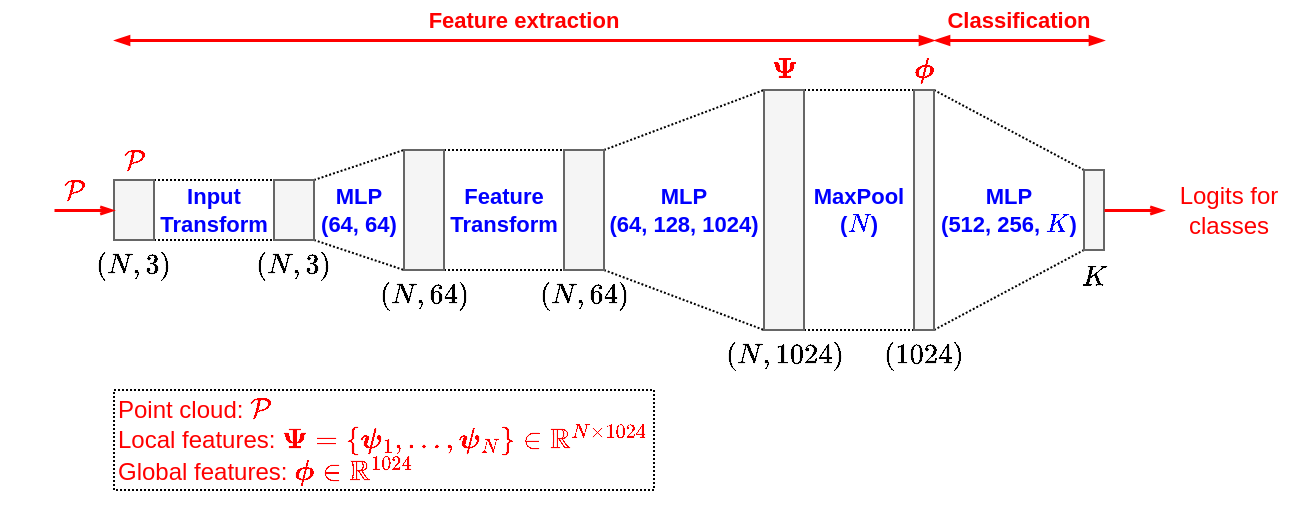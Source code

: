 <mxfile version="20.6.2" type="device" pages="3"><diagram id="Szv-aEHzhAXjWwhbUfpx" name="ページ1"><mxGraphModel dx="1422" dy="824" grid="1" gridSize="5" guides="1" tooltips="1" connect="1" arrows="1" fold="1" page="1" pageScale="1" pageWidth="700" pageHeight="500" math="1" shadow="0"><root><mxCell id="0"/><mxCell id="1" parent="0"/><mxCell id="HG23AanVrnzy1pe1GSvs-6" style="rounded=0;orthogonalLoop=1;jettySize=auto;html=1;exitX=1;exitY=0;exitDx=0;exitDy=0;entryX=0;entryY=0;entryDx=0;entryDy=0;dashed=1;dashPattern=1 1;endSize=4;startSize=4;endArrow=none;endFill=0;" edge="1" parent="1" source="HG23AanVrnzy1pe1GSvs-2" target="HG23AanVrnzy1pe1GSvs-4"><mxGeometry relative="1" as="geometry"/></mxCell><mxCell id="HG23AanVrnzy1pe1GSvs-7" style="edgeStyle=none;rounded=0;orthogonalLoop=1;jettySize=auto;html=1;exitX=1;exitY=1;exitDx=0;exitDy=0;entryX=0;entryY=1;entryDx=0;entryDy=0;dashed=1;dashPattern=1 1;endArrow=none;endFill=0;startSize=4;endSize=4;" edge="1" parent="1" source="HG23AanVrnzy1pe1GSvs-2" target="HG23AanVrnzy1pe1GSvs-4"><mxGeometry relative="1" as="geometry"/></mxCell><mxCell id="HG23AanVrnzy1pe1GSvs-2" value="" style="rounded=0;whiteSpace=wrap;html=1;fillColor=#f5f5f5;fontColor=#333333;strokeColor=#666666;" vertex="1" parent="1"><mxGeometry x="100" y="160" width="20" height="30" as="geometry"/></mxCell><mxCell id="HG23AanVrnzy1pe1GSvs-3" value="\((N, 3)\)" style="text;html=1;strokeColor=none;fillColor=none;align=center;verticalAlign=middle;whiteSpace=wrap;rounded=0;" vertex="1" parent="1"><mxGeometry x="90" y="190" width="40" height="25" as="geometry"/></mxCell><mxCell id="HG23AanVrnzy1pe1GSvs-12" style="edgeStyle=none;rounded=0;orthogonalLoop=1;jettySize=auto;html=1;exitX=1;exitY=0;exitDx=0;exitDy=0;entryX=0;entryY=0;entryDx=0;entryDy=0;dashed=1;dashPattern=1 1;endArrow=none;endFill=0;startSize=4;endSize=4;" edge="1" parent="1" source="HG23AanVrnzy1pe1GSvs-4" target="HG23AanVrnzy1pe1GSvs-10"><mxGeometry relative="1" as="geometry"/></mxCell><mxCell id="HG23AanVrnzy1pe1GSvs-13" style="edgeStyle=none;rounded=0;orthogonalLoop=1;jettySize=auto;html=1;exitX=1;exitY=1;exitDx=0;exitDy=0;entryX=0;entryY=1;entryDx=0;entryDy=0;dashed=1;dashPattern=1 1;endArrow=none;endFill=0;startSize=4;endSize=4;" edge="1" parent="1" source="HG23AanVrnzy1pe1GSvs-4" target="HG23AanVrnzy1pe1GSvs-10"><mxGeometry relative="1" as="geometry"/></mxCell><mxCell id="HG23AanVrnzy1pe1GSvs-4" value="" style="rounded=0;whiteSpace=wrap;html=1;fillColor=#f5f5f5;fontColor=#333333;strokeColor=#666666;" vertex="1" parent="1"><mxGeometry x="180" y="160" width="20" height="30" as="geometry"/></mxCell><mxCell id="HG23AanVrnzy1pe1GSvs-5" value="\((N, 3)\)" style="text;html=1;strokeColor=none;fillColor=none;align=center;verticalAlign=middle;whiteSpace=wrap;rounded=0;" vertex="1" parent="1"><mxGeometry x="170" y="190" width="40" height="25" as="geometry"/></mxCell><mxCell id="HG23AanVrnzy1pe1GSvs-8" value="Input&lt;br&gt;Transform" style="text;html=1;strokeColor=none;fillColor=none;align=center;verticalAlign=middle;whiteSpace=wrap;rounded=0;fontSize=11;fontStyle=1;fontColor=#0000FF;" vertex="1" parent="1"><mxGeometry x="120" y="160" width="60" height="30" as="geometry"/></mxCell><mxCell id="HG23AanVrnzy1pe1GSvs-18" style="edgeStyle=none;rounded=0;orthogonalLoop=1;jettySize=auto;html=1;exitX=1;exitY=0;exitDx=0;exitDy=0;entryX=0;entryY=0;entryDx=0;entryDy=0;dashed=1;dashPattern=1 1;endArrow=none;endFill=0;startSize=4;endSize=4;" edge="1" parent="1" source="HG23AanVrnzy1pe1GSvs-10" target="HG23AanVrnzy1pe1GSvs-15"><mxGeometry relative="1" as="geometry"/></mxCell><mxCell id="HG23AanVrnzy1pe1GSvs-19" style="edgeStyle=none;rounded=0;orthogonalLoop=1;jettySize=auto;html=1;exitX=1;exitY=1;exitDx=0;exitDy=0;entryX=0;entryY=1;entryDx=0;entryDy=0;dashed=1;dashPattern=1 1;endArrow=none;endFill=0;startSize=4;endSize=4;" edge="1" parent="1" source="HG23AanVrnzy1pe1GSvs-10" target="HG23AanVrnzy1pe1GSvs-15"><mxGeometry relative="1" as="geometry"/></mxCell><mxCell id="HG23AanVrnzy1pe1GSvs-10" value="" style="rounded=0;whiteSpace=wrap;html=1;fillColor=#f5f5f5;fontColor=#333333;strokeColor=#666666;" vertex="1" parent="1"><mxGeometry x="245" y="145" width="20" height="60" as="geometry"/></mxCell><mxCell id="HG23AanVrnzy1pe1GSvs-11" value="MLP&lt;br&gt;(64, 64)" style="text;html=1;strokeColor=none;fillColor=none;align=center;verticalAlign=middle;whiteSpace=wrap;rounded=0;fontSize=11;fontStyle=1;fontColor=#0000FF;" vertex="1" parent="1"><mxGeometry x="200" y="160" width="45" height="30" as="geometry"/></mxCell><mxCell id="HG23AanVrnzy1pe1GSvs-14" value="\((N, 64)\)" style="text;html=1;strokeColor=none;fillColor=none;align=center;verticalAlign=middle;whiteSpace=wrap;rounded=0;" vertex="1" parent="1"><mxGeometry x="230" y="205" width="50" height="25" as="geometry"/></mxCell><mxCell id="HG23AanVrnzy1pe1GSvs-25" style="edgeStyle=none;rounded=0;orthogonalLoop=1;jettySize=auto;html=1;exitX=1;exitY=1;exitDx=0;exitDy=0;entryX=0;entryY=1;entryDx=0;entryDy=0;dashed=1;dashPattern=1 1;endArrow=none;endFill=0;startSize=4;endSize=4;" edge="1" parent="1" source="HG23AanVrnzy1pe1GSvs-15" target="HG23AanVrnzy1pe1GSvs-22"><mxGeometry relative="1" as="geometry"/></mxCell><mxCell id="HG23AanVrnzy1pe1GSvs-26" style="edgeStyle=none;rounded=0;orthogonalLoop=1;jettySize=auto;html=1;exitX=1;exitY=0;exitDx=0;exitDy=0;entryX=0;entryY=0;entryDx=0;entryDy=0;dashed=1;dashPattern=1 1;endArrow=none;endFill=0;startSize=4;endSize=4;" edge="1" parent="1" source="HG23AanVrnzy1pe1GSvs-15" target="HG23AanVrnzy1pe1GSvs-22"><mxGeometry relative="1" as="geometry"/></mxCell><mxCell id="HG23AanVrnzy1pe1GSvs-15" value="" style="rounded=0;whiteSpace=wrap;html=1;fillColor=#f5f5f5;fontColor=#333333;strokeColor=#666666;" vertex="1" parent="1"><mxGeometry x="325" y="145" width="20" height="60" as="geometry"/></mxCell><mxCell id="HG23AanVrnzy1pe1GSvs-17" value="Feature&lt;br&gt;Transform" style="text;html=1;strokeColor=none;fillColor=none;align=center;verticalAlign=middle;whiteSpace=wrap;rounded=0;fontSize=11;fontStyle=1;fontColor=#0000FF;" vertex="1" parent="1"><mxGeometry x="265" y="160" width="60" height="30" as="geometry"/></mxCell><mxCell id="HG23AanVrnzy1pe1GSvs-20" value="\((N, 64)\)" style="text;html=1;strokeColor=none;fillColor=none;align=center;verticalAlign=middle;whiteSpace=wrap;rounded=0;" vertex="1" parent="1"><mxGeometry x="310" y="205" width="50" height="25" as="geometry"/></mxCell><mxCell id="HG23AanVrnzy1pe1GSvs-29" style="edgeStyle=none;rounded=0;orthogonalLoop=1;jettySize=auto;html=1;exitX=1;exitY=0;exitDx=0;exitDy=0;entryX=0;entryY=0;entryDx=0;entryDy=0;dashed=1;dashPattern=1 1;endArrow=none;endFill=0;startSize=4;endSize=4;" edge="1" parent="1" source="HG23AanVrnzy1pe1GSvs-22" target="HG23AanVrnzy1pe1GSvs-27"><mxGeometry relative="1" as="geometry"/></mxCell><mxCell id="HG23AanVrnzy1pe1GSvs-30" style="edgeStyle=none;rounded=0;orthogonalLoop=1;jettySize=auto;html=1;exitX=1;exitY=1;exitDx=0;exitDy=0;entryX=0;entryY=1;entryDx=0;entryDy=0;dashed=1;dashPattern=1 1;endArrow=none;endFill=0;startSize=4;endSize=4;" edge="1" parent="1" source="HG23AanVrnzy1pe1GSvs-22" target="HG23AanVrnzy1pe1GSvs-27"><mxGeometry relative="1" as="geometry"/></mxCell><mxCell id="HG23AanVrnzy1pe1GSvs-22" value="" style="rounded=0;whiteSpace=wrap;html=1;fillColor=#f5f5f5;fontColor=#333333;strokeColor=#666666;" vertex="1" parent="1"><mxGeometry x="425" y="115" width="20" height="120" as="geometry"/></mxCell><mxCell id="HG23AanVrnzy1pe1GSvs-23" value="MLP&lt;br&gt;(64, 128, 1024)" style="text;html=1;strokeColor=none;fillColor=none;align=center;verticalAlign=middle;whiteSpace=wrap;rounded=0;fontSize=11;fontStyle=1;fontColor=#0000FF;" vertex="1" parent="1"><mxGeometry x="345" y="160" width="80" height="30" as="geometry"/></mxCell><mxCell id="HG23AanVrnzy1pe1GSvs-24" value="\((N, 1024)\)" style="text;html=1;strokeColor=none;fillColor=none;align=center;verticalAlign=middle;whiteSpace=wrap;rounded=0;" vertex="1" parent="1"><mxGeometry x="405" y="235" width="60" height="25" as="geometry"/></mxCell><mxCell id="HG23AanVrnzy1pe1GSvs-44" style="edgeStyle=none;rounded=0;orthogonalLoop=1;jettySize=auto;html=1;exitX=1;exitY=0;exitDx=0;exitDy=0;entryX=0;entryY=0;entryDx=0;entryDy=0;dashed=1;dashPattern=1 1;endArrow=none;endFill=0;startSize=4;endSize=4;" edge="1" parent="1" source="HG23AanVrnzy1pe1GSvs-27" target="HG23AanVrnzy1pe1GSvs-41"><mxGeometry relative="1" as="geometry"/></mxCell><mxCell id="HG23AanVrnzy1pe1GSvs-45" style="edgeStyle=none;rounded=0;orthogonalLoop=1;jettySize=auto;html=1;exitX=1;exitY=1;exitDx=0;exitDy=0;entryX=0;entryY=1;entryDx=0;entryDy=0;dashed=1;dashPattern=1 1;endArrow=none;endFill=0;startSize=4;endSize=4;" edge="1" parent="1" source="HG23AanVrnzy1pe1GSvs-27" target="HG23AanVrnzy1pe1GSvs-41"><mxGeometry relative="1" as="geometry"/></mxCell><mxCell id="HG23AanVrnzy1pe1GSvs-27" value="" style="rounded=0;whiteSpace=wrap;html=1;fillColor=#f5f5f5;fontColor=#333333;strokeColor=#666666;" vertex="1" parent="1"><mxGeometry x="500" y="115" width="10" height="120" as="geometry"/></mxCell><mxCell id="HG23AanVrnzy1pe1GSvs-28" value="MaxPool&lt;br&gt;(\(N\))" style="text;html=1;align=center;verticalAlign=middle;whiteSpace=wrap;rounded=0;fontSize=11;fontStyle=1;strokeColor=none;dashed=1;dashPattern=1 1;fontColor=#0000FF;" vertex="1" parent="1"><mxGeometry x="445" y="160" width="55" height="30" as="geometry"/></mxCell><mxCell id="HG23AanVrnzy1pe1GSvs-33" value="Point cloud: \(\mathcal{P}\)&lt;br&gt;Local features: \(\boldsymbol{\Psi} = \left\{ \boldsymbol{\psi}_1, \ldots, \boldsymbol{\psi}_N \right\} \in \mathbb{R}^{N \times 1024}\)&lt;br&gt;Global features: \(\boldsymbol{\phi} \in \mathbb{R}^{1024}\)" style="text;html=1;strokeColor=default;fillColor=none;align=left;verticalAlign=middle;whiteSpace=wrap;rounded=0;fontSize=12;fontColor=#FF0000;fontStyle=0;dashed=1;dashPattern=1 1;" vertex="1" parent="1"><mxGeometry x="100" y="265" width="270" height="50" as="geometry"/></mxCell><mxCell id="HG23AanVrnzy1pe1GSvs-35" value="\((1024)\)" style="text;html=1;strokeColor=none;fillColor=none;align=center;verticalAlign=middle;whiteSpace=wrap;rounded=0;" vertex="1" parent="1"><mxGeometry x="485" y="235" width="40" height="25" as="geometry"/></mxCell><mxCell id="HG23AanVrnzy1pe1GSvs-36" value="\(\boldsymbol{\phi}\)" style="text;html=1;strokeColor=none;fillColor=none;align=center;verticalAlign=middle;whiteSpace=wrap;rounded=0;fontSize=12;fontColor=#FF0000;" vertex="1" parent="1"><mxGeometry x="495" y="95" width="20" height="20" as="geometry"/></mxCell><mxCell id="HG23AanVrnzy1pe1GSvs-37" value="\(\boldsymbol{\Psi}\)" style="text;html=1;strokeColor=none;fillColor=none;align=center;verticalAlign=middle;whiteSpace=wrap;rounded=0;fontSize=12;fontColor=#FF0000;" vertex="1" parent="1"><mxGeometry x="425" y="95" width="20" height="20" as="geometry"/></mxCell><mxCell id="HG23AanVrnzy1pe1GSvs-38" value="\(\mathcal{P}\)" style="text;html=1;strokeColor=none;fillColor=none;align=center;verticalAlign=middle;whiteSpace=wrap;rounded=0;fontSize=12;fontColor=#FF0000;" vertex="1" parent="1"><mxGeometry x="100" y="140" width="20" height="20" as="geometry"/></mxCell><mxCell id="HG23AanVrnzy1pe1GSvs-39" style="rounded=0;orthogonalLoop=1;jettySize=auto;html=1;startArrow=openThin;startFill=0;endArrow=none;endFill=0;startSize=4;endSize=4;strokeColor=#FF0000;strokeWidth=1.5;entryX=1;entryY=0.5;entryDx=0;entryDy=0;exitX=0;exitY=0.5;exitDx=0;exitDy=0;" edge="1" parent="1" source="HG23AanVrnzy1pe1GSvs-2"><mxGeometry relative="1" as="geometry"><mxPoint x="70" y="175" as="targetPoint"/><mxPoint x="100" y="175" as="sourcePoint"/></mxGeometry></mxCell><mxCell id="HG23AanVrnzy1pe1GSvs-40" value="\(\mathcal{P}\)" style="text;html=1;strokeColor=none;fillColor=none;align=center;verticalAlign=middle;whiteSpace=wrap;rounded=0;fontSize=12;fontColor=#FF0000;" vertex="1" parent="1"><mxGeometry x="70" y="155" width="20" height="20" as="geometry"/></mxCell><mxCell id="HG23AanVrnzy1pe1GSvs-41" value="" style="rounded=0;whiteSpace=wrap;html=1;fillColor=#f5f5f5;fontColor=#333333;strokeColor=#666666;" vertex="1" parent="1"><mxGeometry x="585" y="155" width="10" height="40" as="geometry"/></mxCell><mxCell id="HG23AanVrnzy1pe1GSvs-42" value="MLP&lt;br&gt;(512, 256, \(K\))" style="text;html=1;align=center;verticalAlign=middle;whiteSpace=wrap;rounded=0;fontSize=11;fontStyle=1;strokeColor=none;dashed=1;dashPattern=1 1;fontColor=#0000FF;" vertex="1" parent="1"><mxGeometry x="510" y="160" width="75" height="30" as="geometry"/></mxCell><mxCell id="HG23AanVrnzy1pe1GSvs-46" style="rounded=0;orthogonalLoop=1;jettySize=auto;html=1;startArrow=blockThin;startFill=1;endArrow=blockThin;endFill=1;startSize=4;endSize=4;strokeColor=#FF0000;strokeWidth=1.5;entryX=1;entryY=0.5;entryDx=0;entryDy=0;" edge="1" parent="1"><mxGeometry relative="1" as="geometry"><mxPoint x="100" y="90" as="targetPoint"/><mxPoint x="510" y="90" as="sourcePoint"/></mxGeometry></mxCell><mxCell id="HG23AanVrnzy1pe1GSvs-47" value="Feature extraction" style="text;html=1;strokeColor=none;fillColor=none;align=center;verticalAlign=middle;whiteSpace=wrap;rounded=0;fontSize=11;fontStyle=1;fontColor=#FF0000;" vertex="1" parent="1"><mxGeometry x="100" y="70" width="410" height="20" as="geometry"/></mxCell><mxCell id="HG23AanVrnzy1pe1GSvs-48" style="rounded=0;orthogonalLoop=1;jettySize=auto;html=1;startArrow=blockThin;startFill=1;endArrow=blockThin;endFill=1;startSize=4;endSize=4;strokeColor=#FF0000;strokeWidth=1.5;entryX=1;entryY=0.5;entryDx=0;entryDy=0;" edge="1" parent="1"><mxGeometry relative="1" as="geometry"><mxPoint x="510" y="90" as="targetPoint"/><mxPoint x="595" y="90" as="sourcePoint"/></mxGeometry></mxCell><mxCell id="HG23AanVrnzy1pe1GSvs-49" value="Classification" style="text;html=1;strokeColor=none;fillColor=none;align=center;verticalAlign=middle;whiteSpace=wrap;rounded=0;fontSize=11;fontStyle=1;fontColor=#FF0000;" vertex="1" parent="1"><mxGeometry x="510" y="70" width="85" height="20" as="geometry"/></mxCell><mxCell id="HG23AanVrnzy1pe1GSvs-50" value="Logits for classes" style="text;html=1;strokeColor=none;fillColor=none;align=center;verticalAlign=middle;whiteSpace=wrap;rounded=0;fontColor=#FF0000;" vertex="1" parent="1"><mxGeometry x="625" y="160" width="65" height="30" as="geometry"/></mxCell><mxCell id="HG23AanVrnzy1pe1GSvs-51" style="rounded=0;orthogonalLoop=1;jettySize=auto;html=1;startArrow=openThin;startFill=0;endArrow=none;endFill=0;startSize=4;endSize=4;strokeColor=#FF0000;strokeWidth=1.5;entryX=1;entryY=0.5;entryDx=0;entryDy=0;exitX=0;exitY=0.5;exitDx=0;exitDy=0;" edge="1" parent="1" target="HG23AanVrnzy1pe1GSvs-41"><mxGeometry relative="1" as="geometry"><mxPoint x="595" y="175" as="targetPoint"/><mxPoint x="625" y="175" as="sourcePoint"/></mxGeometry></mxCell><mxCell id="HG23AanVrnzy1pe1GSvs-52" value="\(K\)" style="text;html=1;strokeColor=none;fillColor=none;align=center;verticalAlign=middle;whiteSpace=wrap;rounded=0;" vertex="1" parent="1"><mxGeometry x="580" y="195" width="20" height="25" as="geometry"/></mxCell></root></mxGraphModel></diagram><diagram id="3Q9w0rxFVK9-NjqxmY7o" name="ページ2"><mxGraphModel dx="1422" dy="824" grid="1" gridSize="5" guides="1" tooltips="1" connect="1" arrows="1" fold="1" page="1" pageScale="1" pageWidth="700" pageHeight="500" math="1" shadow="0"><root><mxCell id="0"/><mxCell id="1" parent="0"/><mxCell id="Amoccm7GLPpigpKOazlg-3" value="" style="rounded=0;whiteSpace=wrap;html=1;fillColor=#f5f5f5;fontColor=#333333;strokeColor=#666666;" vertex="1" parent="1"><mxGeometry x="100" y="160" width="20" height="30" as="geometry"/></mxCell><mxCell id="Amoccm7GLPpigpKOazlg-4" value="\((N, 3)\)" style="text;html=1;strokeColor=none;fillColor=none;align=center;verticalAlign=middle;whiteSpace=wrap;rounded=0;" vertex="1" parent="1"><mxGeometry x="90" y="190" width="40" height="25" as="geometry"/></mxCell><mxCell id="Amoccm7GLPpigpKOazlg-5" style="edgeStyle=none;rounded=0;orthogonalLoop=1;jettySize=auto;html=1;exitX=1;exitY=0;exitDx=0;exitDy=0;entryX=0;entryY=0;entryDx=0;entryDy=0;dashed=1;dashPattern=1 1;endArrow=none;endFill=0;startSize=4;endSize=4;" edge="1" parent="1" target="Amoccm7GLPpigpKOazlg-12"><mxGeometry relative="1" as="geometry"><mxPoint x="120" y="160" as="sourcePoint"/></mxGeometry></mxCell><mxCell id="Amoccm7GLPpigpKOazlg-6" style="edgeStyle=none;rounded=0;orthogonalLoop=1;jettySize=auto;html=1;exitX=1;exitY=1;exitDx=0;exitDy=0;entryX=0;entryY=1;entryDx=0;entryDy=0;dashed=1;dashPattern=1 1;endArrow=none;endFill=0;startSize=4;endSize=4;" edge="1" parent="1" target="Amoccm7GLPpigpKOazlg-12"><mxGeometry relative="1" as="geometry"><mxPoint x="120" y="190" as="sourcePoint"/></mxGeometry></mxCell><mxCell id="Amoccm7GLPpigpKOazlg-12" value="" style="rounded=0;whiteSpace=wrap;html=1;fillColor=#f5f5f5;fontColor=#333333;strokeColor=#666666;" vertex="1" parent="1"><mxGeometry x="165" y="145" width="20" height="60" as="geometry"/></mxCell><mxCell id="Amoccm7GLPpigpKOazlg-13" value="MLP&lt;br&gt;(64, 64)" style="text;html=1;strokeColor=none;fillColor=none;align=center;verticalAlign=middle;whiteSpace=wrap;rounded=0;fontSize=11;fontStyle=1;fontColor=#0000FF;" vertex="1" parent="1"><mxGeometry x="120" y="160" width="45" height="30" as="geometry"/></mxCell><mxCell id="Amoccm7GLPpigpKOazlg-14" value="\((N, 64)\)" style="text;html=1;strokeColor=none;fillColor=none;align=center;verticalAlign=middle;whiteSpace=wrap;rounded=0;" vertex="1" parent="1"><mxGeometry x="150" y="205" width="50" height="25" as="geometry"/></mxCell><mxCell id="Amoccm7GLPpigpKOazlg-15" style="edgeStyle=none;rounded=0;orthogonalLoop=1;jettySize=auto;html=1;exitX=1;exitY=1;exitDx=0;exitDy=0;entryX=0;entryY=1;entryDx=0;entryDy=0;dashed=1;dashPattern=1 1;endArrow=none;endFill=0;startSize=4;endSize=4;" edge="1" parent="1" source="Amoccm7GLPpigpKOazlg-12" target="Amoccm7GLPpigpKOazlg-22"><mxGeometry relative="1" as="geometry"><mxPoint x="345.0" y="205" as="sourcePoint"/></mxGeometry></mxCell><mxCell id="Amoccm7GLPpigpKOazlg-16" style="edgeStyle=none;rounded=0;orthogonalLoop=1;jettySize=auto;html=1;exitX=1;exitY=0;exitDx=0;exitDy=0;entryX=0;entryY=0;entryDx=0;entryDy=0;dashed=1;dashPattern=1 1;endArrow=none;endFill=0;startSize=4;endSize=4;" edge="1" parent="1" source="Amoccm7GLPpigpKOazlg-12" target="Amoccm7GLPpigpKOazlg-22"><mxGeometry relative="1" as="geometry"><mxPoint x="345.0" y="145" as="sourcePoint"/></mxGeometry></mxCell><mxCell id="Amoccm7GLPpigpKOazlg-20" style="edgeStyle=none;rounded=0;orthogonalLoop=1;jettySize=auto;html=1;exitX=1;exitY=0;exitDx=0;exitDy=0;entryX=0;entryY=0;entryDx=0;entryDy=0;dashed=1;dashPattern=1 1;endArrow=none;endFill=0;startSize=4;endSize=4;" edge="1" parent="1" source="Amoccm7GLPpigpKOazlg-22" target="Amoccm7GLPpigpKOazlg-27"><mxGeometry relative="1" as="geometry"/></mxCell><mxCell id="Amoccm7GLPpigpKOazlg-21" style="edgeStyle=none;rounded=0;orthogonalLoop=1;jettySize=auto;html=1;exitX=1;exitY=1;exitDx=0;exitDy=0;entryX=0;entryY=1;entryDx=0;entryDy=0;dashed=1;dashPattern=1 1;endArrow=none;endFill=0;startSize=4;endSize=4;" edge="1" parent="1" source="Amoccm7GLPpigpKOazlg-22" target="Amoccm7GLPpigpKOazlg-27"><mxGeometry relative="1" as="geometry"/></mxCell><mxCell id="Amoccm7GLPpigpKOazlg-22" value="" style="rounded=0;whiteSpace=wrap;html=1;fillColor=#f5f5f5;fontColor=#333333;strokeColor=#666666;" vertex="1" parent="1"><mxGeometry x="265" y="115" width="20" height="120" as="geometry"/></mxCell><mxCell id="Amoccm7GLPpigpKOazlg-23" value="MLP&lt;br&gt;(64, 128, 1024)" style="text;html=1;strokeColor=none;fillColor=none;align=center;verticalAlign=middle;whiteSpace=wrap;rounded=0;fontSize=11;fontStyle=1;fontColor=#0000FF;" vertex="1" parent="1"><mxGeometry x="185" y="160" width="80" height="30" as="geometry"/></mxCell><mxCell id="Amoccm7GLPpigpKOazlg-24" value="\((N, 1024)\)" style="text;html=1;strokeColor=none;fillColor=none;align=center;verticalAlign=middle;whiteSpace=wrap;rounded=0;" vertex="1" parent="1"><mxGeometry x="245" y="235" width="60" height="25" as="geometry"/></mxCell><mxCell id="Amoccm7GLPpigpKOazlg-25" style="edgeStyle=none;rounded=0;orthogonalLoop=1;jettySize=auto;html=1;exitX=1;exitY=0;exitDx=0;exitDy=0;entryX=0;entryY=0;entryDx=0;entryDy=0;dashed=1;dashPattern=1 1;endArrow=none;endFill=0;startSize=4;endSize=4;" edge="1" parent="1" source="Amoccm7GLPpigpKOazlg-27" target="Amoccm7GLPpigpKOazlg-36"><mxGeometry relative="1" as="geometry"/></mxCell><mxCell id="Amoccm7GLPpigpKOazlg-26" style="edgeStyle=none;rounded=0;orthogonalLoop=1;jettySize=auto;html=1;exitX=1;exitY=1;exitDx=0;exitDy=0;entryX=0;entryY=1;entryDx=0;entryDy=0;dashed=1;dashPattern=1 1;endArrow=none;endFill=0;startSize=4;endSize=4;" edge="1" parent="1" source="Amoccm7GLPpigpKOazlg-27" target="Amoccm7GLPpigpKOazlg-36"><mxGeometry relative="1" as="geometry"/></mxCell><mxCell id="Amoccm7GLPpigpKOazlg-27" value="" style="rounded=0;whiteSpace=wrap;html=1;fillColor=#f5f5f5;fontColor=#333333;strokeColor=#666666;" vertex="1" parent="1"><mxGeometry x="340" y="115" width="10" height="120" as="geometry"/></mxCell><mxCell id="Amoccm7GLPpigpKOazlg-28" value="MaxPool&lt;br&gt;(\(N\))" style="text;html=1;align=center;verticalAlign=middle;whiteSpace=wrap;rounded=0;fontSize=11;fontStyle=1;strokeColor=none;dashed=1;dashPattern=1 1;fontColor=#0000FF;" vertex="1" parent="1"><mxGeometry x="285" y="160" width="55" height="30" as="geometry"/></mxCell><mxCell id="Amoccm7GLPpigpKOazlg-29" value="Point cloud: \(\mathcal{P}\)&lt;br&gt;Local features: \(\boldsymbol{\Psi} = \left\{ \boldsymbol{\psi}_1, \ldots, \boldsymbol{\psi}_N \right\} \in \mathbb{R}^{N \times 1024}\)&lt;br&gt;Global features: \(\boldsymbol{\phi} \in \mathbb{R}^{1024}\)" style="text;html=1;strokeColor=default;fillColor=none;align=left;verticalAlign=middle;whiteSpace=wrap;rounded=0;fontSize=12;fontColor=#FF0000;fontStyle=0;dashed=1;dashPattern=1 1;" vertex="1" parent="1"><mxGeometry x="100" y="265" width="270" height="50" as="geometry"/></mxCell><mxCell id="Amoccm7GLPpigpKOazlg-30" value="\((1024)\)" style="text;html=1;strokeColor=none;fillColor=none;align=center;verticalAlign=middle;whiteSpace=wrap;rounded=0;" vertex="1" parent="1"><mxGeometry x="325" y="235" width="40" height="25" as="geometry"/></mxCell><mxCell id="Amoccm7GLPpigpKOazlg-31" value="\(\boldsymbol{\phi}\)" style="text;html=1;strokeColor=none;fillColor=none;align=center;verticalAlign=middle;whiteSpace=wrap;rounded=0;fontSize=12;fontColor=#FF0000;" vertex="1" parent="1"><mxGeometry x="335" y="95" width="20" height="20" as="geometry"/></mxCell><mxCell id="Amoccm7GLPpigpKOazlg-32" value="\(\boldsymbol{\Psi}\)" style="text;html=1;strokeColor=none;fillColor=none;align=center;verticalAlign=middle;whiteSpace=wrap;rounded=0;fontSize=12;fontColor=#FF0000;" vertex="1" parent="1"><mxGeometry x="265" y="95" width="20" height="20" as="geometry"/></mxCell><mxCell id="Amoccm7GLPpigpKOazlg-33" value="\(\mathcal{P}\)" style="text;html=1;strokeColor=none;fillColor=none;align=center;verticalAlign=middle;whiteSpace=wrap;rounded=0;fontSize=12;fontColor=#FF0000;" vertex="1" parent="1"><mxGeometry x="100" y="140" width="20" height="20" as="geometry"/></mxCell><mxCell id="Amoccm7GLPpigpKOazlg-34" style="rounded=0;orthogonalLoop=1;jettySize=auto;html=1;startArrow=openThin;startFill=0;endArrow=none;endFill=0;startSize=4;endSize=4;strokeColor=#FF0000;strokeWidth=1.5;entryX=1;entryY=0.5;entryDx=0;entryDy=0;exitX=0;exitY=0.5;exitDx=0;exitDy=0;" edge="1" parent="1" source="Amoccm7GLPpigpKOazlg-3"><mxGeometry relative="1" as="geometry"><mxPoint x="70" y="175" as="targetPoint"/><mxPoint x="100" y="175" as="sourcePoint"/></mxGeometry></mxCell><mxCell id="Amoccm7GLPpigpKOazlg-35" value="\(\mathcal{P}\)" style="text;html=1;strokeColor=none;fillColor=none;align=center;verticalAlign=middle;whiteSpace=wrap;rounded=0;fontSize=12;fontColor=#FF0000;" vertex="1" parent="1"><mxGeometry x="70" y="155" width="20" height="20" as="geometry"/></mxCell><mxCell id="Amoccm7GLPpigpKOazlg-36" value="" style="rounded=0;whiteSpace=wrap;html=1;fillColor=#f5f5f5;fontColor=#333333;strokeColor=#666666;" vertex="1" parent="1"><mxGeometry x="425" y="155" width="10" height="40" as="geometry"/></mxCell><mxCell id="Amoccm7GLPpigpKOazlg-37" value="MLP&lt;br&gt;(512, 256, \(K\))" style="text;html=1;align=center;verticalAlign=middle;whiteSpace=wrap;rounded=0;fontSize=11;fontStyle=1;strokeColor=none;dashed=1;dashPattern=1 1;fontColor=#0000FF;" vertex="1" parent="1"><mxGeometry x="350" y="160" width="75" height="30" as="geometry"/></mxCell><mxCell id="Amoccm7GLPpigpKOazlg-38" style="rounded=0;orthogonalLoop=1;jettySize=auto;html=1;startArrow=blockThin;startFill=1;endArrow=blockThin;endFill=1;startSize=4;endSize=4;strokeColor=#FF0000;strokeWidth=1.5;entryX=1;entryY=0.5;entryDx=0;entryDy=0;" edge="1" parent="1"><mxGeometry relative="1" as="geometry"><mxPoint x="100" y="90" as="targetPoint"/><mxPoint x="350" y="90" as="sourcePoint"/></mxGeometry></mxCell><mxCell id="Amoccm7GLPpigpKOazlg-39" value="Feature extraction" style="text;html=1;strokeColor=none;fillColor=none;align=center;verticalAlign=middle;whiteSpace=wrap;rounded=0;fontSize=11;fontStyle=1;fontColor=#FF0000;" vertex="1" parent="1"><mxGeometry x="100" y="70" width="250" height="20" as="geometry"/></mxCell><mxCell id="Amoccm7GLPpigpKOazlg-40" style="rounded=0;orthogonalLoop=1;jettySize=auto;html=1;startArrow=blockThin;startFill=1;endArrow=blockThin;endFill=1;startSize=4;endSize=4;strokeColor=#FF0000;strokeWidth=1.5;entryX=1;entryY=0.5;entryDx=0;entryDy=0;" edge="1" parent="1"><mxGeometry relative="1" as="geometry"><mxPoint x="350.0" y="90" as="targetPoint"/><mxPoint x="435.0" y="90" as="sourcePoint"/></mxGeometry></mxCell><mxCell id="Amoccm7GLPpigpKOazlg-41" value="Classification" style="text;html=1;strokeColor=none;fillColor=none;align=center;verticalAlign=middle;whiteSpace=wrap;rounded=0;fontSize=11;fontStyle=1;fontColor=#FF0000;" vertex="1" parent="1"><mxGeometry x="350" y="70" width="85" height="20" as="geometry"/></mxCell><mxCell id="Amoccm7GLPpigpKOazlg-42" value="Logits for classes" style="text;html=1;strokeColor=none;fillColor=none;align=center;verticalAlign=middle;whiteSpace=wrap;rounded=0;fontColor=#FF0000;" vertex="1" parent="1"><mxGeometry x="465" y="160" width="65" height="30" as="geometry"/></mxCell><mxCell id="Amoccm7GLPpigpKOazlg-43" style="rounded=0;orthogonalLoop=1;jettySize=auto;html=1;startArrow=openThin;startFill=0;endArrow=none;endFill=0;startSize=4;endSize=4;strokeColor=#FF0000;strokeWidth=1.5;entryX=1;entryY=0.5;entryDx=0;entryDy=0;exitX=0;exitY=0.5;exitDx=0;exitDy=0;" edge="1" parent="1" target="Amoccm7GLPpigpKOazlg-36"><mxGeometry relative="1" as="geometry"><mxPoint x="435" y="175" as="targetPoint"/><mxPoint x="465.0" y="175" as="sourcePoint"/></mxGeometry></mxCell><mxCell id="Amoccm7GLPpigpKOazlg-44" value="\(K\)" style="text;html=1;strokeColor=none;fillColor=none;align=center;verticalAlign=middle;whiteSpace=wrap;rounded=0;" vertex="1" parent="1"><mxGeometry x="420" y="195" width="20" height="25" as="geometry"/></mxCell></root></mxGraphModel></diagram><diagram id="DKvY17pftzceWrcav7cA" name="ページ3"><mxGraphModel dx="1178" dy="683" grid="1" gridSize="5" guides="1" tooltips="1" connect="1" arrows="1" fold="1" page="1" pageScale="1" pageWidth="700" pageHeight="500" math="1" shadow="0"><root><mxCell id="0"/><mxCell id="1" parent="0"/><mxCell id="aNxmGdGFm5diOQFdSFB--1" value="" style="rounded=0;whiteSpace=wrap;html=1;fillColor=#f5f5f5;fontColor=#333333;strokeColor=#666666;" vertex="1" parent="1"><mxGeometry x="100" y="160" width="10" height="30" as="geometry"/></mxCell><mxCell id="aNxmGdGFm5diOQFdSFB--2" value="\((3)\)" style="text;html=1;strokeColor=none;fillColor=none;align=center;verticalAlign=middle;whiteSpace=wrap;rounded=0;" vertex="1" parent="1"><mxGeometry x="95" y="190" width="20" height="25" as="geometry"/></mxCell><mxCell id="aNxmGdGFm5diOQFdSFB--3" style="edgeStyle=none;rounded=0;orthogonalLoop=1;jettySize=auto;html=1;entryX=0;entryY=0;entryDx=0;entryDy=0;dashed=1;dashPattern=1 1;endArrow=none;endFill=0;startSize=4;endSize=4;exitX=1;exitY=0;exitDx=0;exitDy=0;" edge="1" parent="1" target="aNxmGdGFm5diOQFdSFB--5" source="aNxmGdGFm5diOQFdSFB--1"><mxGeometry relative="1" as="geometry"><mxPoint x="110" y="140" as="sourcePoint"/></mxGeometry></mxCell><mxCell id="aNxmGdGFm5diOQFdSFB--4" style="edgeStyle=none;rounded=0;orthogonalLoop=1;jettySize=auto;html=1;exitX=1;exitY=1;exitDx=0;exitDy=0;entryX=0;entryY=1;entryDx=0;entryDy=0;dashed=1;dashPattern=1 1;endArrow=none;endFill=0;startSize=4;endSize=4;" edge="1" parent="1" target="aNxmGdGFm5diOQFdSFB--5" source="aNxmGdGFm5diOQFdSFB--1"><mxGeometry relative="1" as="geometry"><mxPoint x="110" y="190" as="sourcePoint"/></mxGeometry></mxCell><mxCell id="aNxmGdGFm5diOQFdSFB--5" value="" style="rounded=0;whiteSpace=wrap;html=1;fillColor=#f5f5f5;fontColor=#333333;strokeColor=#666666;" vertex="1" parent="1"><mxGeometry x="155" y="145" width="10" height="60" as="geometry"/></mxCell><mxCell id="aNxmGdGFm5diOQFdSFB--6" value="MLP&lt;br&gt;(64, 64)" style="text;html=1;strokeColor=none;fillColor=none;align=center;verticalAlign=middle;whiteSpace=wrap;rounded=0;fontSize=11;fontStyle=1;fontColor=#0000FF;" vertex="1" parent="1"><mxGeometry x="110" y="160" width="45" height="30" as="geometry"/></mxCell><mxCell id="aNxmGdGFm5diOQFdSFB--7" value="\((64)\)" style="text;html=1;strokeColor=none;fillColor=none;align=center;verticalAlign=middle;whiteSpace=wrap;rounded=0;" vertex="1" parent="1"><mxGeometry x="145" y="205" width="30" height="25" as="geometry"/></mxCell><mxCell id="aNxmGdGFm5diOQFdSFB--8" style="edgeStyle=none;rounded=0;orthogonalLoop=1;jettySize=auto;html=1;exitX=1;exitY=1;exitDx=0;exitDy=0;entryX=0;entryY=1;entryDx=0;entryDy=0;dashed=1;dashPattern=1 1;endArrow=none;endFill=0;startSize=4;endSize=4;" edge="1" parent="1" source="aNxmGdGFm5diOQFdSFB--5" target="aNxmGdGFm5diOQFdSFB--12"><mxGeometry relative="1" as="geometry"><mxPoint x="345.0" y="205" as="sourcePoint"/></mxGeometry></mxCell><mxCell id="aNxmGdGFm5diOQFdSFB--9" style="edgeStyle=none;rounded=0;orthogonalLoop=1;jettySize=auto;html=1;exitX=1;exitY=0;exitDx=0;exitDy=0;entryX=0;entryY=0;entryDx=0;entryDy=0;dashed=1;dashPattern=1 1;endArrow=none;endFill=0;startSize=4;endSize=4;" edge="1" parent="1" source="aNxmGdGFm5diOQFdSFB--5" target="aNxmGdGFm5diOQFdSFB--12"><mxGeometry relative="1" as="geometry"><mxPoint x="345.0" y="145" as="sourcePoint"/></mxGeometry></mxCell><mxCell id="aNxmGdGFm5diOQFdSFB--10" style="edgeStyle=none;rounded=0;orthogonalLoop=1;jettySize=auto;html=1;exitX=1;exitY=0;exitDx=0;exitDy=0;entryX=0;entryY=0;entryDx=0;entryDy=0;dashed=1;dashPattern=1 1;endArrow=none;endFill=0;startSize=4;endSize=4;" edge="1" parent="1" source="aNxmGdGFm5diOQFdSFB--12" target="aNxmGdGFm5diOQFdSFB--17"><mxGeometry relative="1" as="geometry"/></mxCell><mxCell id="aNxmGdGFm5diOQFdSFB--11" style="edgeStyle=none;rounded=0;orthogonalLoop=1;jettySize=auto;html=1;exitX=1;exitY=1;exitDx=0;exitDy=0;entryX=0;entryY=1;entryDx=0;entryDy=0;dashed=1;dashPattern=1 1;endArrow=none;endFill=0;startSize=4;endSize=4;" edge="1" parent="1" source="aNxmGdGFm5diOQFdSFB--12" target="aNxmGdGFm5diOQFdSFB--17"><mxGeometry relative="1" as="geometry"/></mxCell><mxCell id="aNxmGdGFm5diOQFdSFB--35" style="edgeStyle=none;rounded=0;orthogonalLoop=1;jettySize=auto;html=1;exitX=1;exitY=0.5;exitDx=0;exitDy=0;entryX=0;entryY=0.5;entryDx=0;entryDy=0;fontColor=#FF0000;startArrow=none;startFill=0;endArrow=blockThin;endFill=1;startSize=4;endSize=4;" edge="1" parent="1" source="aNxmGdGFm5diOQFdSFB--12" target="aNxmGdGFm5diOQFdSFB--18"><mxGeometry relative="1" as="geometry"/></mxCell><mxCell id="aNxmGdGFm5diOQFdSFB--12" value="" style="rounded=0;whiteSpace=wrap;html=1;fillColor=#f5f5f5;fontColor=#333333;strokeColor=#666666;" vertex="1" parent="1"><mxGeometry x="245" y="115" width="10" height="120" as="geometry"/></mxCell><mxCell id="aNxmGdGFm5diOQFdSFB--13" value="MLP&lt;br&gt;(64, 128, 1024)" style="text;html=1;strokeColor=none;fillColor=none;align=center;verticalAlign=middle;whiteSpace=wrap;rounded=0;fontSize=11;fontStyle=1;fontColor=#0000FF;" vertex="1" parent="1"><mxGeometry x="165" y="160" width="80" height="30" as="geometry"/></mxCell><mxCell id="aNxmGdGFm5diOQFdSFB--14" value="\((1024)\)" style="text;html=1;strokeColor=none;fillColor=none;align=center;verticalAlign=middle;whiteSpace=wrap;rounded=0;" vertex="1" parent="1"><mxGeometry x="225" y="235" width="50" height="25" as="geometry"/></mxCell><mxCell id="aNxmGdGFm5diOQFdSFB--15" style="edgeStyle=none;rounded=0;orthogonalLoop=1;jettySize=auto;html=1;exitX=1;exitY=0;exitDx=0;exitDy=0;entryX=0;entryY=0;entryDx=0;entryDy=0;dashed=1;dashPattern=1 1;endArrow=none;endFill=0;startSize=4;endSize=4;" edge="1" parent="1" source="aNxmGdGFm5diOQFdSFB--17" target="aNxmGdGFm5diOQFdSFB--26"><mxGeometry relative="1" as="geometry"/></mxCell><mxCell id="aNxmGdGFm5diOQFdSFB--16" style="edgeStyle=none;rounded=0;orthogonalLoop=1;jettySize=auto;html=1;exitX=1;exitY=1;exitDx=0;exitDy=0;entryX=0;entryY=1;entryDx=0;entryDy=0;dashed=1;dashPattern=1 1;endArrow=none;endFill=0;startSize=4;endSize=4;" edge="1" parent="1" source="aNxmGdGFm5diOQFdSFB--17" target="aNxmGdGFm5diOQFdSFB--26"><mxGeometry relative="1" as="geometry"/></mxCell><mxCell id="aNxmGdGFm5diOQFdSFB--36" style="edgeStyle=none;rounded=0;orthogonalLoop=1;jettySize=auto;html=1;exitX=0;exitY=0.5;exitDx=0;exitDy=0;entryX=1;entryY=0.5;entryDx=0;entryDy=0;fontColor=#FF0000;startArrow=none;startFill=0;endArrow=blockThin;endFill=1;startSize=4;endSize=4;" edge="1" parent="1" source="aNxmGdGFm5diOQFdSFB--17" target="aNxmGdGFm5diOQFdSFB--18"><mxGeometry relative="1" as="geometry"/></mxCell><mxCell id="aNxmGdGFm5diOQFdSFB--17" value="" style="rounded=0;whiteSpace=wrap;html=1;fillColor=#f5f5f5;fontColor=#333333;strokeColor=#666666;" vertex="1" parent="1"><mxGeometry x="340" y="115" width="10" height="120" as="geometry"/></mxCell><mxCell id="aNxmGdGFm5diOQFdSFB--37" style="edgeStyle=orthogonalEdgeStyle;rounded=0;orthogonalLoop=1;jettySize=auto;html=1;exitX=0.5;exitY=1;exitDx=0;exitDy=0;entryX=0;entryY=0.75;entryDx=0;entryDy=0;fontColor=#FF0000;startArrow=none;startFill=0;endArrow=blockThin;endFill=1;startSize=4;endSize=4;" edge="1" parent="1" source="aNxmGdGFm5diOQFdSFB--18" target="aNxmGdGFm5diOQFdSFB--17"><mxGeometry relative="1" as="geometry"><Array as="points"><mxPoint x="300" y="205"/></Array></mxGeometry></mxCell><mxCell id="aNxmGdGFm5diOQFdSFB--18" value="\(\max\)" style="text;html=1;align=center;verticalAlign=middle;whiteSpace=wrap;rounded=0;fontSize=11;fontStyle=1;strokeColor=none;dashed=1;dashPattern=1 1;fontColor=#0000FF;" vertex="1" parent="1"><mxGeometry x="280" y="165" width="40" height="20" as="geometry"/></mxCell><mxCell id="aNxmGdGFm5diOQFdSFB--20" value="\((1024)\)" style="text;html=1;strokeColor=none;fillColor=none;align=center;verticalAlign=middle;whiteSpace=wrap;rounded=0;" vertex="1" parent="1"><mxGeometry x="325" y="235" width="40" height="25" as="geometry"/></mxCell><mxCell id="aNxmGdGFm5diOQFdSFB--21" value="\(\boldsymbol{\phi}\)" style="text;html=1;strokeColor=none;fillColor=none;align=center;verticalAlign=middle;whiteSpace=wrap;rounded=0;fontSize=12;fontColor=#FF0000;" vertex="1" parent="1"><mxGeometry x="335" y="95" width="20" height="20" as="geometry"/></mxCell><mxCell id="aNxmGdGFm5diOQFdSFB--22" value="\(\boldsymbol{\psi}_i\)" style="text;html=1;strokeColor=none;fillColor=none;align=center;verticalAlign=middle;whiteSpace=wrap;rounded=0;fontSize=12;fontColor=#FF0000;" vertex="1" parent="1"><mxGeometry x="240" y="95" width="20" height="20" as="geometry"/></mxCell><mxCell id="aNxmGdGFm5diOQFdSFB--24" style="rounded=0;orthogonalLoop=1;jettySize=auto;html=1;startArrow=openThin;startFill=0;endArrow=none;endFill=0;startSize=4;endSize=4;strokeColor=#FF0000;strokeWidth=1.5;entryX=1;entryY=0.5;entryDx=0;entryDy=0;exitX=0;exitY=0.5;exitDx=0;exitDy=0;" edge="1" parent="1" source="aNxmGdGFm5diOQFdSFB--1"><mxGeometry relative="1" as="geometry"><mxPoint x="70" y="175" as="targetPoint"/><mxPoint x="100" y="175" as="sourcePoint"/></mxGeometry></mxCell><mxCell id="aNxmGdGFm5diOQFdSFB--25" value="\(\boldsymbol{p}_i\)" style="text;html=1;strokeColor=none;fillColor=none;align=center;verticalAlign=middle;whiteSpace=wrap;rounded=0;fontSize=12;fontColor=#FF0000;" vertex="1" parent="1"><mxGeometry x="70" y="155" width="20" height="20" as="geometry"/></mxCell><mxCell id="aNxmGdGFm5diOQFdSFB--26" value="" style="rounded=0;whiteSpace=wrap;html=1;fillColor=#f5f5f5;fontColor=#333333;strokeColor=#666666;" vertex="1" parent="1"><mxGeometry x="425" y="155" width="10" height="40" as="geometry"/></mxCell><mxCell id="aNxmGdGFm5diOQFdSFB--27" value="MLP&lt;br&gt;(512, 256, \(K\))" style="text;html=1;align=center;verticalAlign=middle;whiteSpace=wrap;rounded=0;fontSize=11;fontStyle=1;strokeColor=none;dashed=1;dashPattern=1 1;fontColor=#0000FF;" vertex="1" parent="1"><mxGeometry x="350" y="160" width="75" height="30" as="geometry"/></mxCell><mxCell id="aNxmGdGFm5diOQFdSFB--28" style="rounded=0;orthogonalLoop=1;jettySize=auto;html=1;startArrow=blockThin;startFill=1;endArrow=blockThin;endFill=1;startSize=4;endSize=4;strokeColor=#FF0000;strokeWidth=1.5;entryX=1;entryY=0.5;entryDx=0;entryDy=0;" edge="1" parent="1"><mxGeometry relative="1" as="geometry"><mxPoint x="100" y="90" as="targetPoint"/><mxPoint x="350.0" y="90" as="sourcePoint"/></mxGeometry></mxCell><mxCell id="aNxmGdGFm5diOQFdSFB--29" value="Feature extraction" style="text;html=1;strokeColor=none;fillColor=none;align=center;verticalAlign=middle;whiteSpace=wrap;rounded=0;fontSize=11;fontStyle=1;fontColor=#FF0000;" vertex="1" parent="1"><mxGeometry x="100" y="70" width="250" height="20" as="geometry"/></mxCell><mxCell id="aNxmGdGFm5diOQFdSFB--30" style="rounded=0;orthogonalLoop=1;jettySize=auto;html=1;startArrow=blockThin;startFill=1;endArrow=blockThin;endFill=1;startSize=4;endSize=4;strokeColor=#FF0000;strokeWidth=1.5;entryX=1;entryY=0.5;entryDx=0;entryDy=0;" edge="1" parent="1"><mxGeometry relative="1" as="geometry"><mxPoint x="350.0" y="90" as="targetPoint"/><mxPoint x="435.0" y="90" as="sourcePoint"/></mxGeometry></mxCell><mxCell id="aNxmGdGFm5diOQFdSFB--31" value="Classification" style="text;html=1;strokeColor=none;fillColor=none;align=center;verticalAlign=middle;whiteSpace=wrap;rounded=0;fontSize=11;fontStyle=1;fontColor=#FF0000;" vertex="1" parent="1"><mxGeometry x="350" y="70" width="85" height="20" as="geometry"/></mxCell><mxCell id="aNxmGdGFm5diOQFdSFB--32" value="Logits for classes" style="text;html=1;strokeColor=none;fillColor=none;align=center;verticalAlign=middle;whiteSpace=wrap;rounded=0;fontColor=#FF0000;" vertex="1" parent="1"><mxGeometry x="465" y="160" width="65" height="30" as="geometry"/></mxCell><mxCell id="aNxmGdGFm5diOQFdSFB--33" style="rounded=0;orthogonalLoop=1;jettySize=auto;html=1;startArrow=openThin;startFill=0;endArrow=none;endFill=0;startSize=4;endSize=4;strokeColor=#FF0000;strokeWidth=1.5;entryX=1;entryY=0.5;entryDx=0;entryDy=0;exitX=0;exitY=0.5;exitDx=0;exitDy=0;" edge="1" parent="1" target="aNxmGdGFm5diOQFdSFB--26"><mxGeometry relative="1" as="geometry"><mxPoint x="435" y="175" as="targetPoint"/><mxPoint x="465.0" y="175" as="sourcePoint"/></mxGeometry></mxCell><mxCell id="aNxmGdGFm5diOQFdSFB--34" value="\(K\)" style="text;html=1;strokeColor=none;fillColor=none;align=center;verticalAlign=middle;whiteSpace=wrap;rounded=0;" vertex="1" parent="1"><mxGeometry x="420" y="195" width="20" height="25" as="geometry"/></mxCell><mxCell id="aNxmGdGFm5diOQFdSFB--38" value="\(\max(\boldsymbol{\phi}, \boldsymbol{\psi}_i)\)" style="text;html=1;strokeColor=none;fillColor=none;align=center;verticalAlign=middle;whiteSpace=wrap;rounded=0;fontSize=12;fontColor=#FF0000;" vertex="1" parent="1"><mxGeometry x="265" y="210" width="75" height="20" as="geometry"/></mxCell><mxCell id="9l-eZI8-xtm0O4dVqWfL-2" value="" style="shape=crossbar;whiteSpace=wrap;html=1;rounded=1;strokeColor=#FF0000;fontColor=#FF0000;" vertex="1" parent="1"><mxGeometry x="100" y="265" width="250" height="20" as="geometry"/></mxCell><mxCell id="9l-eZI8-xtm0O4dVqWfL-4" value="Repeat for \(N\) times with points \(\boldsymbol{p}_1, \ldots, \boldsymbol{p}_N\)" style="text;html=1;strokeColor=none;fillColor=none;align=center;verticalAlign=middle;whiteSpace=wrap;rounded=0;fontSize=11;fontStyle=1;fontColor=#FF0000;" vertex="1" parent="1"><mxGeometry x="100" y="275" width="250" height="20" as="geometry"/></mxCell></root></mxGraphModel></diagram></mxfile>